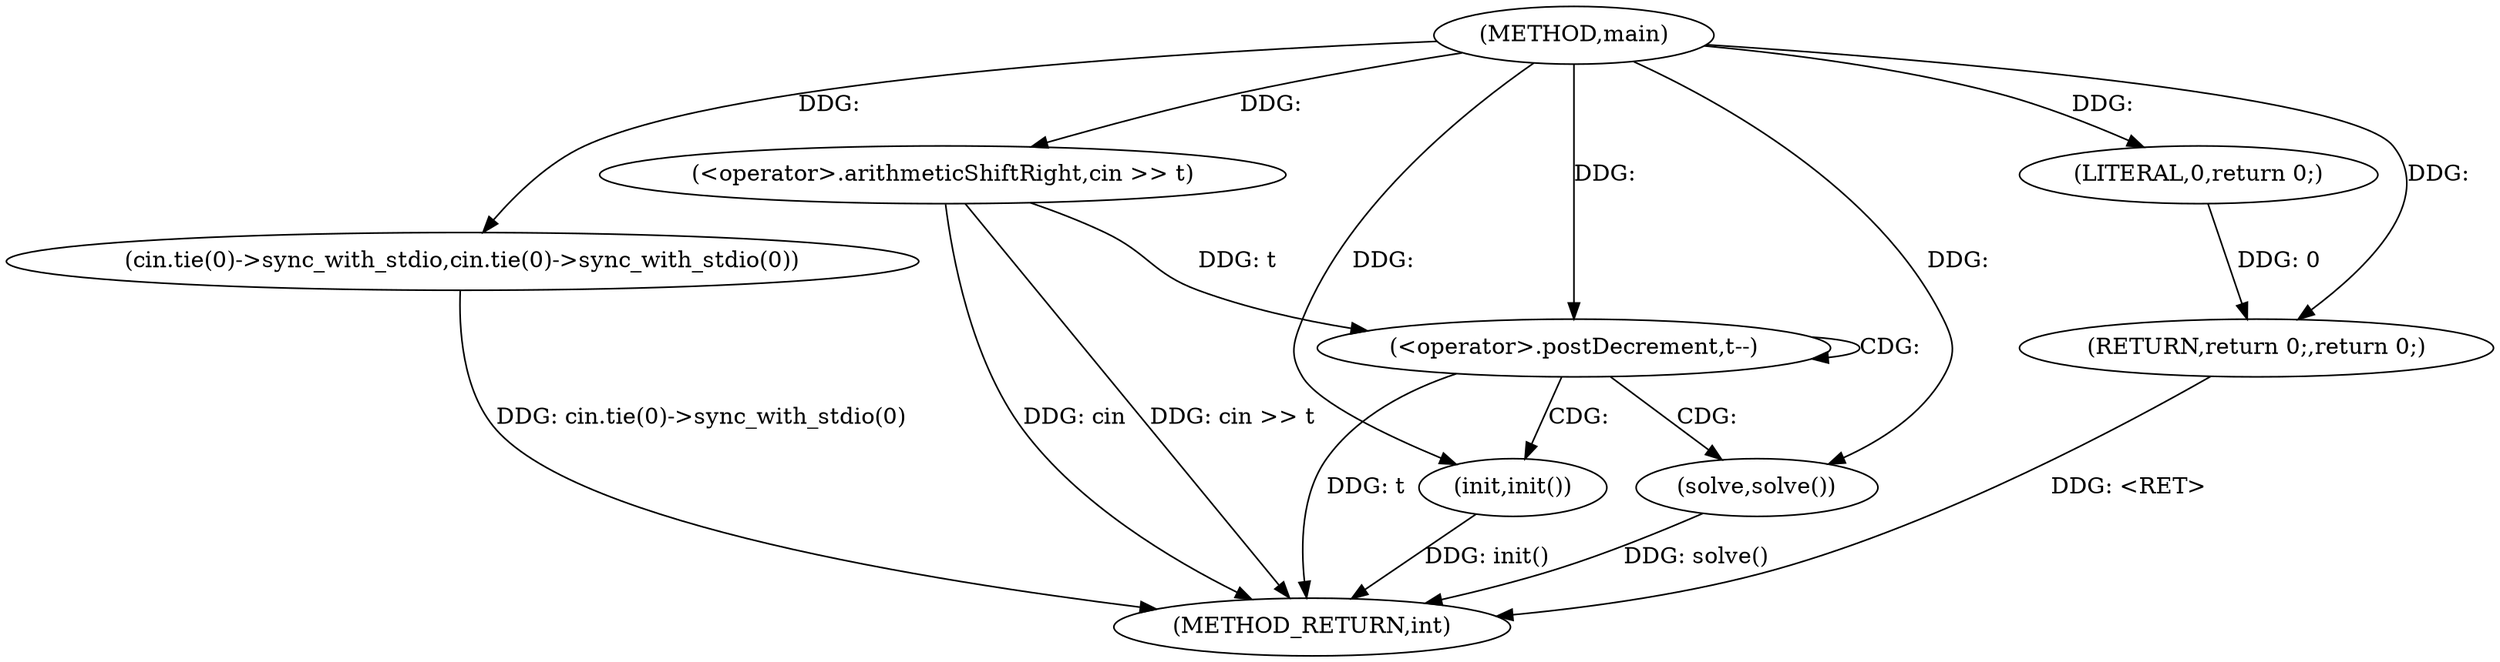digraph "main" {  
"1000205" [label = "(METHOD,main)" ]
"1000221" [label = "(METHOD_RETURN,int)" ]
"1000207" [label = "(cin.tie(0)->sync_with_stdio,cin.tie(0)->sync_with_stdio(0))" ]
"1000210" [label = "(<operator>.arithmeticShiftRight,cin >> t)" ]
"1000219" [label = "(RETURN,return 0;,return 0;)" ]
"1000214" [label = "(<operator>.postDecrement,t--)" ]
"1000220" [label = "(LITERAL,0,return 0;)" ]
"1000217" [label = "(init,init())" ]
"1000218" [label = "(solve,solve())" ]
  "1000219" -> "1000221"  [ label = "DDG: <RET>"] 
  "1000207" -> "1000221"  [ label = "DDG: cin.tie(0)->sync_with_stdio(0)"] 
  "1000210" -> "1000221"  [ label = "DDG: cin >> t"] 
  "1000214" -> "1000221"  [ label = "DDG: t"] 
  "1000217" -> "1000221"  [ label = "DDG: init()"] 
  "1000218" -> "1000221"  [ label = "DDG: solve()"] 
  "1000210" -> "1000221"  [ label = "DDG: cin"] 
  "1000220" -> "1000219"  [ label = "DDG: 0"] 
  "1000205" -> "1000219"  [ label = "DDG: "] 
  "1000205" -> "1000207"  [ label = "DDG: "] 
  "1000205" -> "1000210"  [ label = "DDG: "] 
  "1000205" -> "1000220"  [ label = "DDG: "] 
  "1000210" -> "1000214"  [ label = "DDG: t"] 
  "1000205" -> "1000214"  [ label = "DDG: "] 
  "1000205" -> "1000217"  [ label = "DDG: "] 
  "1000205" -> "1000218"  [ label = "DDG: "] 
  "1000214" -> "1000218"  [ label = "CDG: "] 
  "1000214" -> "1000214"  [ label = "CDG: "] 
  "1000214" -> "1000217"  [ label = "CDG: "] 
}
